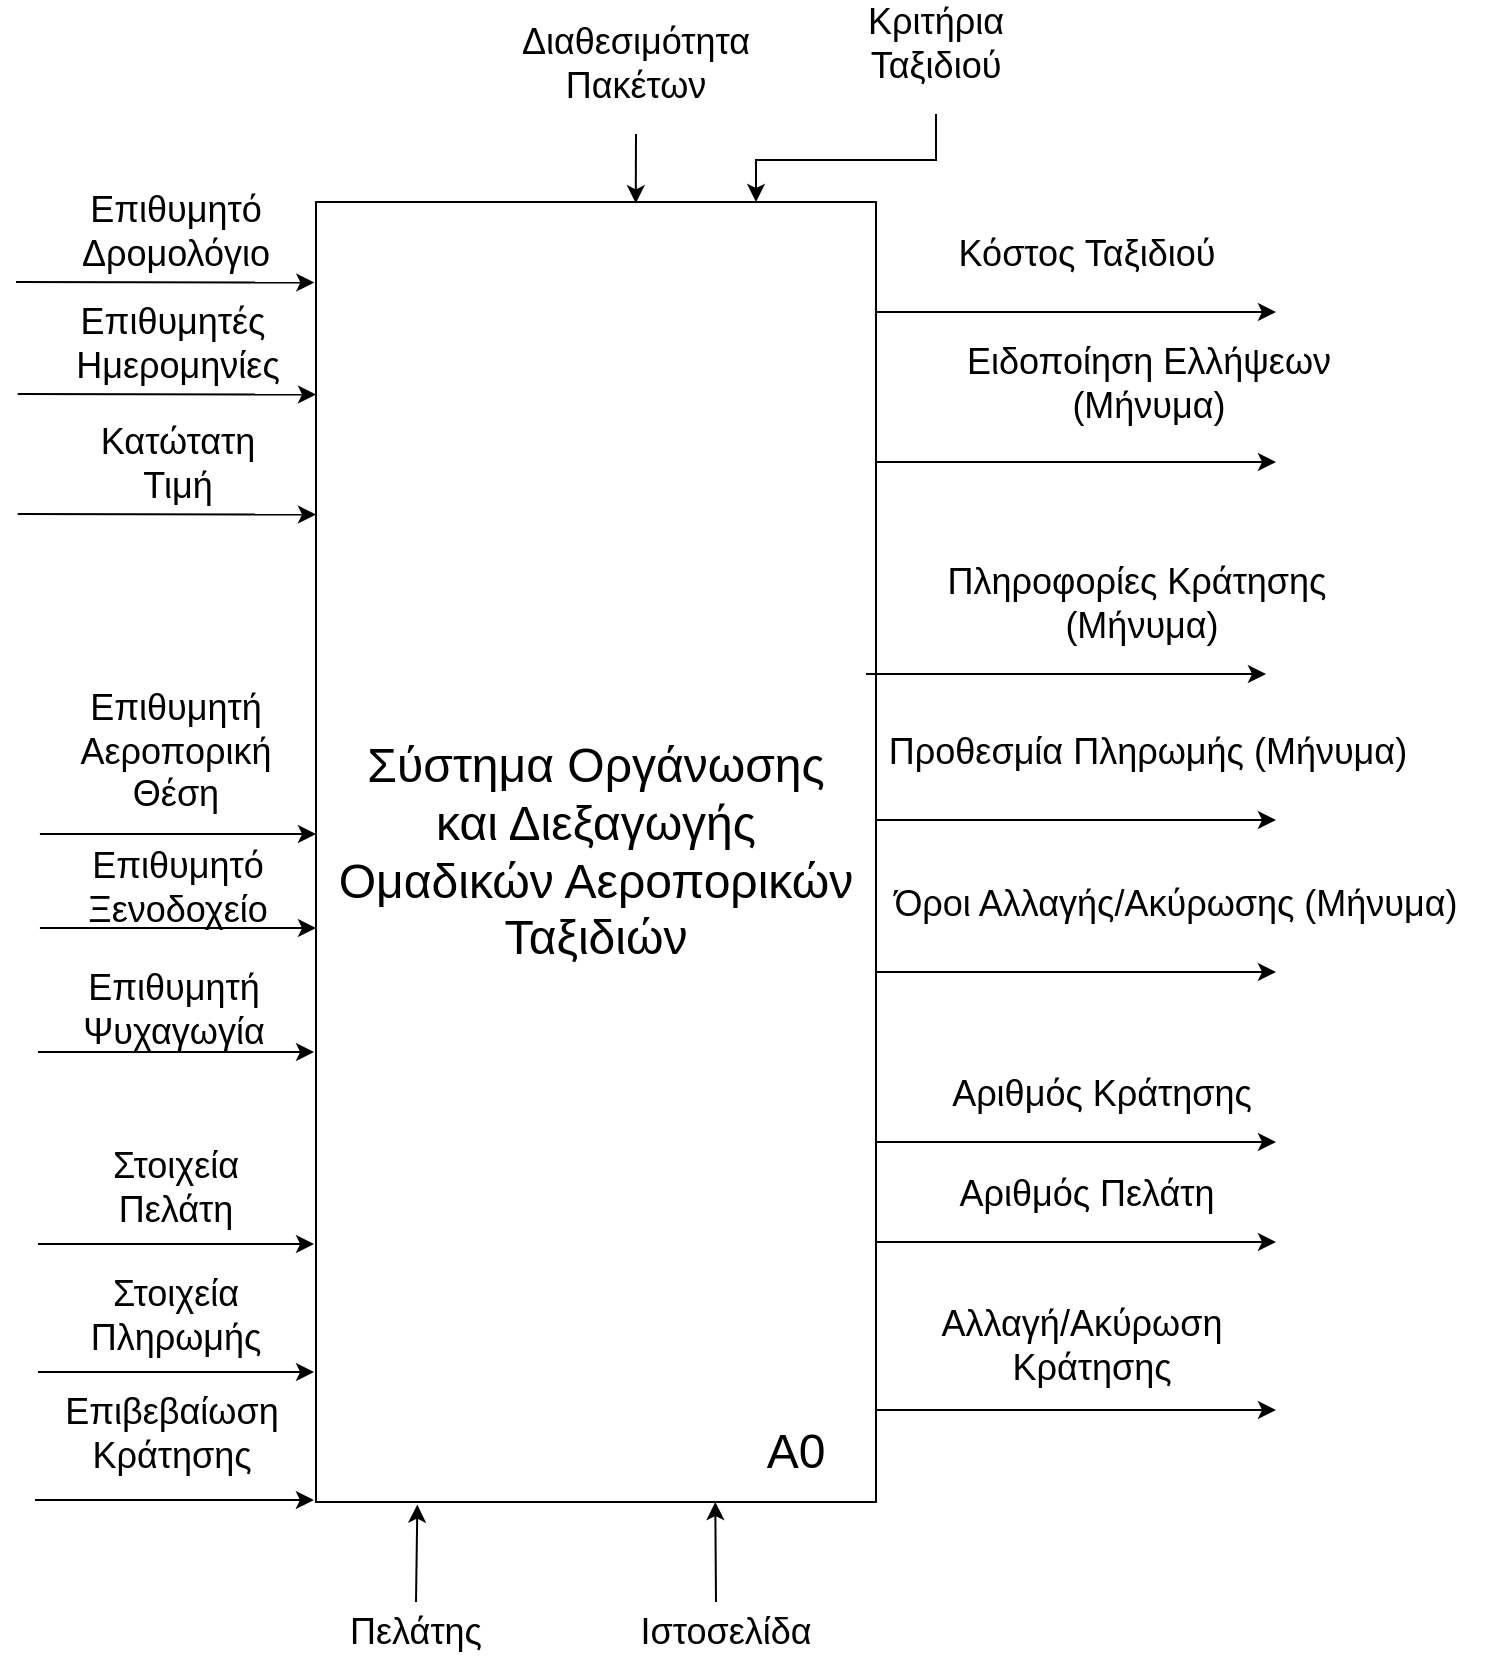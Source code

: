 <mxfile version="20.5.3" type="device"><diagram id="SFSliBbbACa5y3d0i-kM" name="Page-1"><mxGraphModel dx="3028" dy="1474" grid="1" gridSize="10" guides="1" tooltips="1" connect="1" arrows="1" fold="1" page="1" pageScale="1" pageWidth="850" pageHeight="1100" math="0" shadow="0"><root><mxCell id="0"/><mxCell id="1" parent="0"/><mxCell id="NS9ZPGwnODXPuTJoqglu-4" value="Σύστημα Οργάνωσης&lt;br&gt;και Διεξαγωγής&lt;br&gt;Ομαδικών Αεροπορικών&lt;br&gt;Ταξιδιών&lt;br&gt;" style="rounded=0;whiteSpace=wrap;html=1;fontSize=24;" parent="1" vertex="1"><mxGeometry x="210" y="204" width="280" height="650" as="geometry"/></mxCell><mxCell id="NS9ZPGwnODXPuTJoqglu-5" value="Πελάτης" style="text;html=1;strokeColor=none;fillColor=none;align=center;verticalAlign=middle;whiteSpace=wrap;rounded=0;fontSize=18;" parent="1" vertex="1"><mxGeometry x="230" y="904" width="60" height="30" as="geometry"/></mxCell><mxCell id="NS9ZPGwnODXPuTJoqglu-6" value="Ιστοσελίδα" style="text;html=1;strokeColor=none;fillColor=none;align=center;verticalAlign=middle;whiteSpace=wrap;rounded=0;fontSize=18;" parent="1" vertex="1"><mxGeometry x="390" y="909" width="50" height="20" as="geometry"/></mxCell><mxCell id="NS9ZPGwnODXPuTJoqglu-8" value="" style="endArrow=classic;html=1;rounded=0;fontSize=24;exitX=0.5;exitY=0;exitDx=0;exitDy=0;entryX=0.181;entryY=1.002;entryDx=0;entryDy=0;entryPerimeter=0;" parent="1" source="NS9ZPGwnODXPuTJoqglu-5" target="NS9ZPGwnODXPuTJoqglu-4" edge="1"><mxGeometry width="50" height="50" relative="1" as="geometry"><mxPoint x="310" y="974" as="sourcePoint"/><mxPoint x="360" y="924" as="targetPoint"/></mxGeometry></mxCell><mxCell id="NS9ZPGwnODXPuTJoqglu-9" value="" style="endArrow=classic;html=1;rounded=0;fontSize=24;entryX=0.713;entryY=1;entryDx=0;entryDy=0;entryPerimeter=0;" parent="1" target="NS9ZPGwnODXPuTJoqglu-4" edge="1"><mxGeometry width="50" height="50" relative="1" as="geometry"><mxPoint x="410" y="904" as="sourcePoint"/><mxPoint x="360" y="924" as="targetPoint"/></mxGeometry></mxCell><mxCell id="NS9ZPGwnODXPuTJoqglu-10" value="Επιθυμητό Δρομολόγιο" style="text;html=1;strokeColor=none;fillColor=none;align=center;verticalAlign=middle;whiteSpace=wrap;rounded=0;fontSize=18;" parent="1" vertex="1"><mxGeometry x="110" y="204" width="60" height="30" as="geometry"/></mxCell><mxCell id="NS9ZPGwnODXPuTJoqglu-14" style="edgeStyle=orthogonalEdgeStyle;rounded=0;orthogonalLoop=1;jettySize=auto;html=1;exitX=0.5;exitY=1;exitDx=0;exitDy=0;fontSize=24;" parent="1" edge="1"><mxGeometry relative="1" as="geometry"><mxPoint x="154.51" y="540" as="sourcePoint"/><mxPoint x="154.51" y="540" as="targetPoint"/></mxGeometry></mxCell><mxCell id="NS9ZPGwnODXPuTJoqglu-17" value="Στοιχεία&lt;br style=&quot;font-size: 18px;&quot;&gt;Πελάτη" style="text;html=1;strokeColor=none;fillColor=none;align=center;verticalAlign=middle;whiteSpace=wrap;rounded=0;fontSize=18;" parent="1" vertex="1"><mxGeometry x="110.0" y="682" width="60" height="30" as="geometry"/></mxCell><mxCell id="NS9ZPGwnODXPuTJoqglu-25" value="Επιβεβαίωση&amp;nbsp;&lt;br style=&quot;font-size: 18px;&quot;&gt;Κράτησης&amp;nbsp;" style="text;html=1;align=center;verticalAlign=middle;resizable=0;points=[];autosize=1;strokeColor=none;fillColor=none;fontSize=18;" parent="1" vertex="1"><mxGeometry x="69.51" y="790" width="140" height="60" as="geometry"/></mxCell><mxCell id="NS9ZPGwnODXPuTJoqglu-28" value="Ειδοποίηση Ελλήψεων &lt;br style=&quot;font-size: 18px;&quot;&gt;(Μήνυμα)" style="text;html=1;align=center;verticalAlign=middle;resizable=0;points=[];autosize=1;strokeColor=none;fillColor=none;fontSize=18;" parent="1" vertex="1"><mxGeometry x="521" y="265" width="210" height="60" as="geometry"/></mxCell><mxCell id="NS9ZPGwnODXPuTJoqglu-29" value="Πληροφορίες Κράτησης&lt;br style=&quot;font-size: 18px;&quot;&gt;&amp;nbsp;(Μήνυμα)" style="text;html=1;align=center;verticalAlign=middle;resizable=0;points=[];autosize=1;strokeColor=none;fillColor=none;fontSize=18;" parent="1" vertex="1"><mxGeometry x="515" y="375" width="210" height="60" as="geometry"/></mxCell><mxCell id="NS9ZPGwnODXPuTJoqglu-30" value="Προθεσμία Πληρωμής (Μήνυμα)" style="text;html=1;strokeColor=none;fillColor=none;align=center;verticalAlign=middle;whiteSpace=wrap;rounded=0;fontSize=18;" parent="1" vertex="1"><mxGeometry x="466" y="464" width="320" height="30" as="geometry"/></mxCell><mxCell id="NS9ZPGwnODXPuTJoqglu-31" value="Αριθμός Κράτησης&amp;nbsp;" style="text;html=1;align=center;verticalAlign=middle;resizable=0;points=[];autosize=1;strokeColor=none;fillColor=none;fontSize=18;" parent="1" vertex="1"><mxGeometry x="515" y="630" width="180" height="40" as="geometry"/></mxCell><mxCell id="NS9ZPGwnODXPuTJoqglu-41" value="" style="endArrow=classic;html=1;rounded=0;fontSize=24;entryX=-0.003;entryY=0.062;entryDx=0;entryDy=0;entryPerimeter=0;" parent="1" target="NS9ZPGwnODXPuTJoqglu-4" edge="1"><mxGeometry width="50" height="50" relative="1" as="geometry"><mxPoint x="60" y="244" as="sourcePoint"/><mxPoint x="1030" y="24" as="targetPoint"/></mxGeometry></mxCell><mxCell id="NS9ZPGwnODXPuTJoqglu-43" value="" style="endArrow=classic;html=1;rounded=0;fontSize=24;entryX=-0.007;entryY=0.537;entryDx=0;entryDy=0;entryPerimeter=0;" parent="1" edge="1"><mxGeometry width="50" height="50" relative="1" as="geometry"><mxPoint x="70.98" y="725" as="sourcePoint"/><mxPoint x="209.02" y="725.05" as="targetPoint"/></mxGeometry></mxCell><mxCell id="NS9ZPGwnODXPuTJoqglu-44" value="" style="endArrow=classic;html=1;rounded=0;fontSize=24;entryX=-0.002;entryY=0.76;entryDx=0;entryDy=0;entryPerimeter=0;" parent="1" edge="1"><mxGeometry width="50" height="50" relative="1" as="geometry"><mxPoint x="69.51" y="853" as="sourcePoint"/><mxPoint x="208.95" y="853" as="targetPoint"/></mxGeometry></mxCell><mxCell id="NS9ZPGwnODXPuTJoqglu-47" value="" style="endArrow=classic;html=1;rounded=0;fontSize=24;" parent="1" edge="1"><mxGeometry width="50" height="50" relative="1" as="geometry"><mxPoint x="490" y="334" as="sourcePoint"/><mxPoint x="690" y="334" as="targetPoint"/></mxGeometry></mxCell><mxCell id="NS9ZPGwnODXPuTJoqglu-48" value="" style="endArrow=classic;html=1;rounded=0;fontSize=24;" parent="1" edge="1"><mxGeometry width="50" height="50" relative="1" as="geometry"><mxPoint x="485" y="440" as="sourcePoint"/><mxPoint x="685" y="440" as="targetPoint"/></mxGeometry></mxCell><mxCell id="NS9ZPGwnODXPuTJoqglu-49" value="" style="endArrow=classic;html=1;rounded=0;fontSize=24;" parent="1" edge="1"><mxGeometry width="50" height="50" relative="1" as="geometry"><mxPoint x="490" y="513" as="sourcePoint"/><mxPoint x="690" y="513" as="targetPoint"/></mxGeometry></mxCell><mxCell id="NS9ZPGwnODXPuTJoqglu-50" value="" style="endArrow=classic;html=1;rounded=0;fontSize=24;" parent="1" edge="1"><mxGeometry width="50" height="50" relative="1" as="geometry"><mxPoint x="490" y="674" as="sourcePoint"/><mxPoint x="690" y="674" as="targetPoint"/></mxGeometry></mxCell><mxCell id="NS9ZPGwnODXPuTJoqglu-52" value="Α0" style="text;html=1;strokeColor=none;fillColor=none;align=center;verticalAlign=middle;whiteSpace=wrap;rounded=0;fontSize=24;" parent="1" vertex="1"><mxGeometry x="420" y="814" width="60" height="30" as="geometry"/></mxCell><mxCell id="NS9ZPGwnODXPuTJoqglu-56" style="edgeStyle=orthogonalEdgeStyle;rounded=0;orthogonalLoop=1;jettySize=auto;html=1;entryX=0.571;entryY=0.001;entryDx=0;entryDy=0;entryPerimeter=0;fontSize=24;" parent="1" target="NS9ZPGwnODXPuTJoqglu-4" edge="1"><mxGeometry relative="1" as="geometry"><mxPoint x="370" y="170" as="sourcePoint"/><Array as="points"><mxPoint x="370" y="170"/></Array></mxGeometry></mxCell><mxCell id="NS9ZPGwnODXPuTJoqglu-54" value="Διαθεσιμότητα&lt;br style=&quot;font-size: 18px;&quot;&gt;Πακέτων" style="text;html=1;strokeColor=none;fillColor=none;align=center;verticalAlign=middle;whiteSpace=wrap;rounded=0;fontSize=18;" parent="1" vertex="1"><mxGeometry x="340" y="120" width="60" height="30" as="geometry"/></mxCell><mxCell id="vYW0Mm-L_vPcFtSnhdeP-11" style="edgeStyle=orthogonalEdgeStyle;rounded=0;orthogonalLoop=1;jettySize=auto;html=1;exitX=0.5;exitY=1;exitDx=0;exitDy=0;" parent="1" edge="1"><mxGeometry relative="1" as="geometry"><mxPoint x="140" y="300" as="sourcePoint"/><mxPoint x="140" y="300" as="targetPoint"/></mxGeometry></mxCell><mxCell id="vYW0Mm-L_vPcFtSnhdeP-12" style="edgeStyle=orthogonalEdgeStyle;rounded=0;orthogonalLoop=1;jettySize=auto;html=1;entryX=0.42;entryY=0.001;entryDx=0;entryDy=0;entryPerimeter=0;fontSize=24;" parent="1" edge="1"><mxGeometry relative="1" as="geometry"><mxPoint x="520" y="160" as="sourcePoint"/><Array as="points"><mxPoint x="520" y="160"/><mxPoint x="520" y="183"/><mxPoint x="430" y="183"/></Array><mxPoint x="430.0" y="204.0" as="targetPoint"/></mxGeometry></mxCell><mxCell id="vYW0Mm-L_vPcFtSnhdeP-13" value="Κριτήρια Ταξιδιού" style="text;html=1;strokeColor=none;fillColor=none;align=center;verticalAlign=middle;whiteSpace=wrap;rounded=0;fontSize=18;" parent="1" vertex="1"><mxGeometry x="490" y="110" width="60" height="30" as="geometry"/></mxCell><mxCell id="vYW0Mm-L_vPcFtSnhdeP-14" value="Επιθυμητές&amp;nbsp;&lt;br style=&quot;font-size: 18px;&quot;&gt;Ημερομηνίες&lt;br style=&quot;font-size: 18px;&quot;&gt;" style="text;html=1;strokeColor=none;fillColor=none;align=center;verticalAlign=middle;whiteSpace=wrap;rounded=0;fontSize=18;" parent="1" vertex="1"><mxGeometry x="110.84" y="260" width="60" height="30" as="geometry"/></mxCell><mxCell id="vYW0Mm-L_vPcFtSnhdeP-15" value="" style="endArrow=classic;html=1;rounded=0;fontSize=24;entryX=-0.003;entryY=0.062;entryDx=0;entryDy=0;entryPerimeter=0;" parent="1" edge="1"><mxGeometry width="50" height="50" relative="1" as="geometry"><mxPoint x="60.84" y="300" as="sourcePoint"/><mxPoint x="210.0" y="300.3" as="targetPoint"/></mxGeometry></mxCell><mxCell id="vYW0Mm-L_vPcFtSnhdeP-16" value="Κατώτατη Τιμή&lt;br style=&quot;font-size: 18px;&quot;&gt;" style="text;html=1;strokeColor=none;fillColor=none;align=center;verticalAlign=middle;whiteSpace=wrap;rounded=0;fontSize=18;" parent="1" vertex="1"><mxGeometry x="110.84" y="320" width="60" height="30" as="geometry"/></mxCell><mxCell id="vYW0Mm-L_vPcFtSnhdeP-17" value="" style="endArrow=classic;html=1;rounded=0;fontSize=24;entryX=-0.003;entryY=0.062;entryDx=0;entryDy=0;entryPerimeter=0;" parent="1" edge="1"><mxGeometry width="50" height="50" relative="1" as="geometry"><mxPoint x="60.84" y="360" as="sourcePoint"/><mxPoint x="210" y="360.3" as="targetPoint"/></mxGeometry></mxCell><mxCell id="vYW0Mm-L_vPcFtSnhdeP-18" value="Στοιχεία Πληρωμής&lt;br style=&quot;font-size: 18px;&quot;&gt;" style="text;html=1;strokeColor=none;fillColor=none;align=center;verticalAlign=middle;whiteSpace=wrap;rounded=0;fontSize=18;" parent="1" vertex="1"><mxGeometry x="110.0" y="746" width="60" height="30" as="geometry"/></mxCell><mxCell id="vYW0Mm-L_vPcFtSnhdeP-19" value="" style="endArrow=classic;html=1;rounded=0;fontSize=24;entryX=-0.007;entryY=0.537;entryDx=0;entryDy=0;entryPerimeter=0;" parent="1" edge="1"><mxGeometry width="50" height="50" relative="1" as="geometry"><mxPoint x="70.98" y="789" as="sourcePoint"/><mxPoint x="209.02" y="789.05" as="targetPoint"/></mxGeometry></mxCell><mxCell id="vYW0Mm-L_vPcFtSnhdeP-20" value="Κόστος Ταξιδιού" style="text;html=1;align=center;verticalAlign=middle;resizable=0;points=[];autosize=1;strokeColor=none;fillColor=none;fontSize=18;" parent="1" vertex="1"><mxGeometry x="520" y="210" width="150" height="40" as="geometry"/></mxCell><mxCell id="vYW0Mm-L_vPcFtSnhdeP-21" value="" style="endArrow=classic;html=1;rounded=0;fontSize=24;" parent="1" edge="1"><mxGeometry width="50" height="50" relative="1" as="geometry"><mxPoint x="490" y="259" as="sourcePoint"/><mxPoint x="690" y="259" as="targetPoint"/></mxGeometry></mxCell><mxCell id="vYW0Mm-L_vPcFtSnhdeP-22" value="Όροι Αλλαγής/Ακύρωσης (Μήνυμα)" style="text;html=1;strokeColor=none;fillColor=none;align=center;verticalAlign=middle;whiteSpace=wrap;rounded=0;fontSize=18;" parent="1" vertex="1"><mxGeometry x="480" y="540" width="320" height="30" as="geometry"/></mxCell><mxCell id="vYW0Mm-L_vPcFtSnhdeP-23" value="" style="endArrow=classic;html=1;rounded=0;fontSize=24;" parent="1" edge="1"><mxGeometry width="50" height="50" relative="1" as="geometry"><mxPoint x="490" y="589" as="sourcePoint"/><mxPoint x="690" y="589" as="targetPoint"/></mxGeometry></mxCell><mxCell id="vYW0Mm-L_vPcFtSnhdeP-24" value="Αριθμός Πελάτη" style="text;html=1;align=center;verticalAlign=middle;resizable=0;points=[];autosize=1;strokeColor=none;fillColor=none;fontSize=18;" parent="1" vertex="1"><mxGeometry x="520" y="680" width="150" height="40" as="geometry"/></mxCell><mxCell id="vYW0Mm-L_vPcFtSnhdeP-25" value="" style="endArrow=classic;html=1;rounded=0;fontSize=24;" parent="1" edge="1"><mxGeometry width="50" height="50" relative="1" as="geometry"><mxPoint x="490" y="724" as="sourcePoint"/><mxPoint x="690" y="724" as="targetPoint"/></mxGeometry></mxCell><mxCell id="vYW0Mm-L_vPcFtSnhdeP-33" value="Επιθυμητή Αεροπορική Θέση" style="text;html=1;strokeColor=none;fillColor=none;align=center;verticalAlign=middle;whiteSpace=wrap;rounded=0;fontSize=18;" parent="1" vertex="1"><mxGeometry x="110" y="464" width="60" height="30" as="geometry"/></mxCell><mxCell id="vYW0Mm-L_vPcFtSnhdeP-34" value="" style="endArrow=classic;html=1;rounded=0;fontSize=24;entryX=-0.007;entryY=0.537;entryDx=0;entryDy=0;entryPerimeter=0;" parent="1" edge="1"><mxGeometry width="50" height="50" relative="1" as="geometry"><mxPoint x="71.96" y="520" as="sourcePoint"/><mxPoint x="210.0" y="520.05" as="targetPoint"/></mxGeometry></mxCell><mxCell id="vYW0Mm-L_vPcFtSnhdeP-35" value="Επιθυμητό Ξενοδοχείο" style="text;html=1;strokeColor=none;fillColor=none;align=center;verticalAlign=middle;whiteSpace=wrap;rounded=0;fontSize=18;" parent="1" vertex="1"><mxGeometry x="110.84" y="532" width="60" height="30" as="geometry"/></mxCell><mxCell id="vYW0Mm-L_vPcFtSnhdeP-36" value="" style="endArrow=classic;html=1;rounded=0;fontSize=24;entryX=-0.007;entryY=0.537;entryDx=0;entryDy=0;entryPerimeter=0;" parent="1" edge="1"><mxGeometry width="50" height="50" relative="1" as="geometry"><mxPoint x="71.96" y="567" as="sourcePoint"/><mxPoint x="210.0" y="567.05" as="targetPoint"/></mxGeometry></mxCell><mxCell id="vYW0Mm-L_vPcFtSnhdeP-37" value="" style="endArrow=classic;html=1;rounded=0;fontSize=24;entryX=-0.007;entryY=0.537;entryDx=0;entryDy=0;entryPerimeter=0;" parent="1" edge="1"><mxGeometry width="50" height="50" relative="1" as="geometry"><mxPoint x="70.98" y="629" as="sourcePoint"/><mxPoint x="209.02" y="629.05" as="targetPoint"/></mxGeometry></mxCell><mxCell id="vYW0Mm-L_vPcFtSnhdeP-38" value="Επιθυμητή Ψυχαγωγία" style="text;html=1;strokeColor=none;fillColor=none;align=center;verticalAlign=middle;whiteSpace=wrap;rounded=0;fontSize=18;" parent="1" vertex="1"><mxGeometry x="108.53" y="593" width="60" height="30" as="geometry"/></mxCell><mxCell id="H0mfr4rpeUwwfVUU-Mo1-2" value="Αλλαγή/Ακύρωση&amp;nbsp;&lt;br&gt;&amp;nbsp;Κράτησης" style="text;html=1;align=center;verticalAlign=middle;resizable=0;points=[];autosize=1;strokeColor=none;fillColor=none;fontSize=18;" vertex="1" parent="1"><mxGeometry x="510" y="746" width="170" height="60" as="geometry"/></mxCell><mxCell id="H0mfr4rpeUwwfVUU-Mo1-3" value="" style="endArrow=classic;html=1;rounded=0;fontSize=24;" edge="1" parent="1"><mxGeometry width="50" height="50" relative="1" as="geometry"><mxPoint x="490" y="808" as="sourcePoint"/><mxPoint x="690" y="808" as="targetPoint"/></mxGeometry></mxCell></root></mxGraphModel></diagram></mxfile>